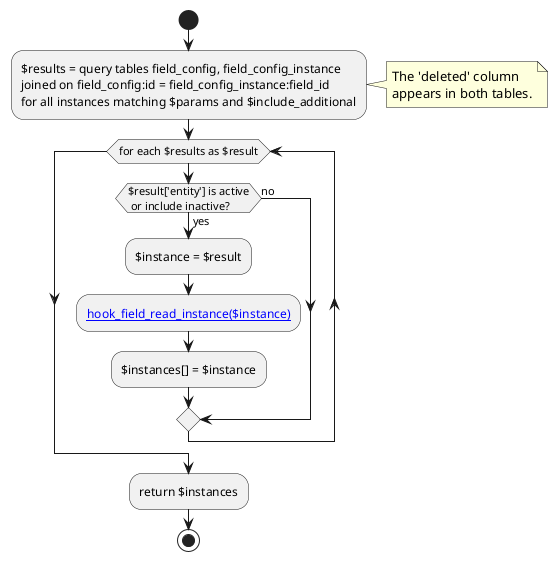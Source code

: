 @startuml

start
:$results = query tables field_config, field_config_instance
joined on field_config:id = field_config_instance:field_id
for all instances matching $params and $include_additional;
note right
The 'deleted' column
appears in both tables.
end note
while (for each $results as $result)
  if ($result['entity'] is active\n or include inactive?) then (yes)
    :$instance = $result;
    :[[https://api.drupal.org/api/drupal/modules!field!field.api.php/function/hook_field_read_instance/7 hook_field_read_instance($instance)]];
    :$instances[] = $instance;
  else (no)
  endif
end while
:return $instances;
stop

@enduml